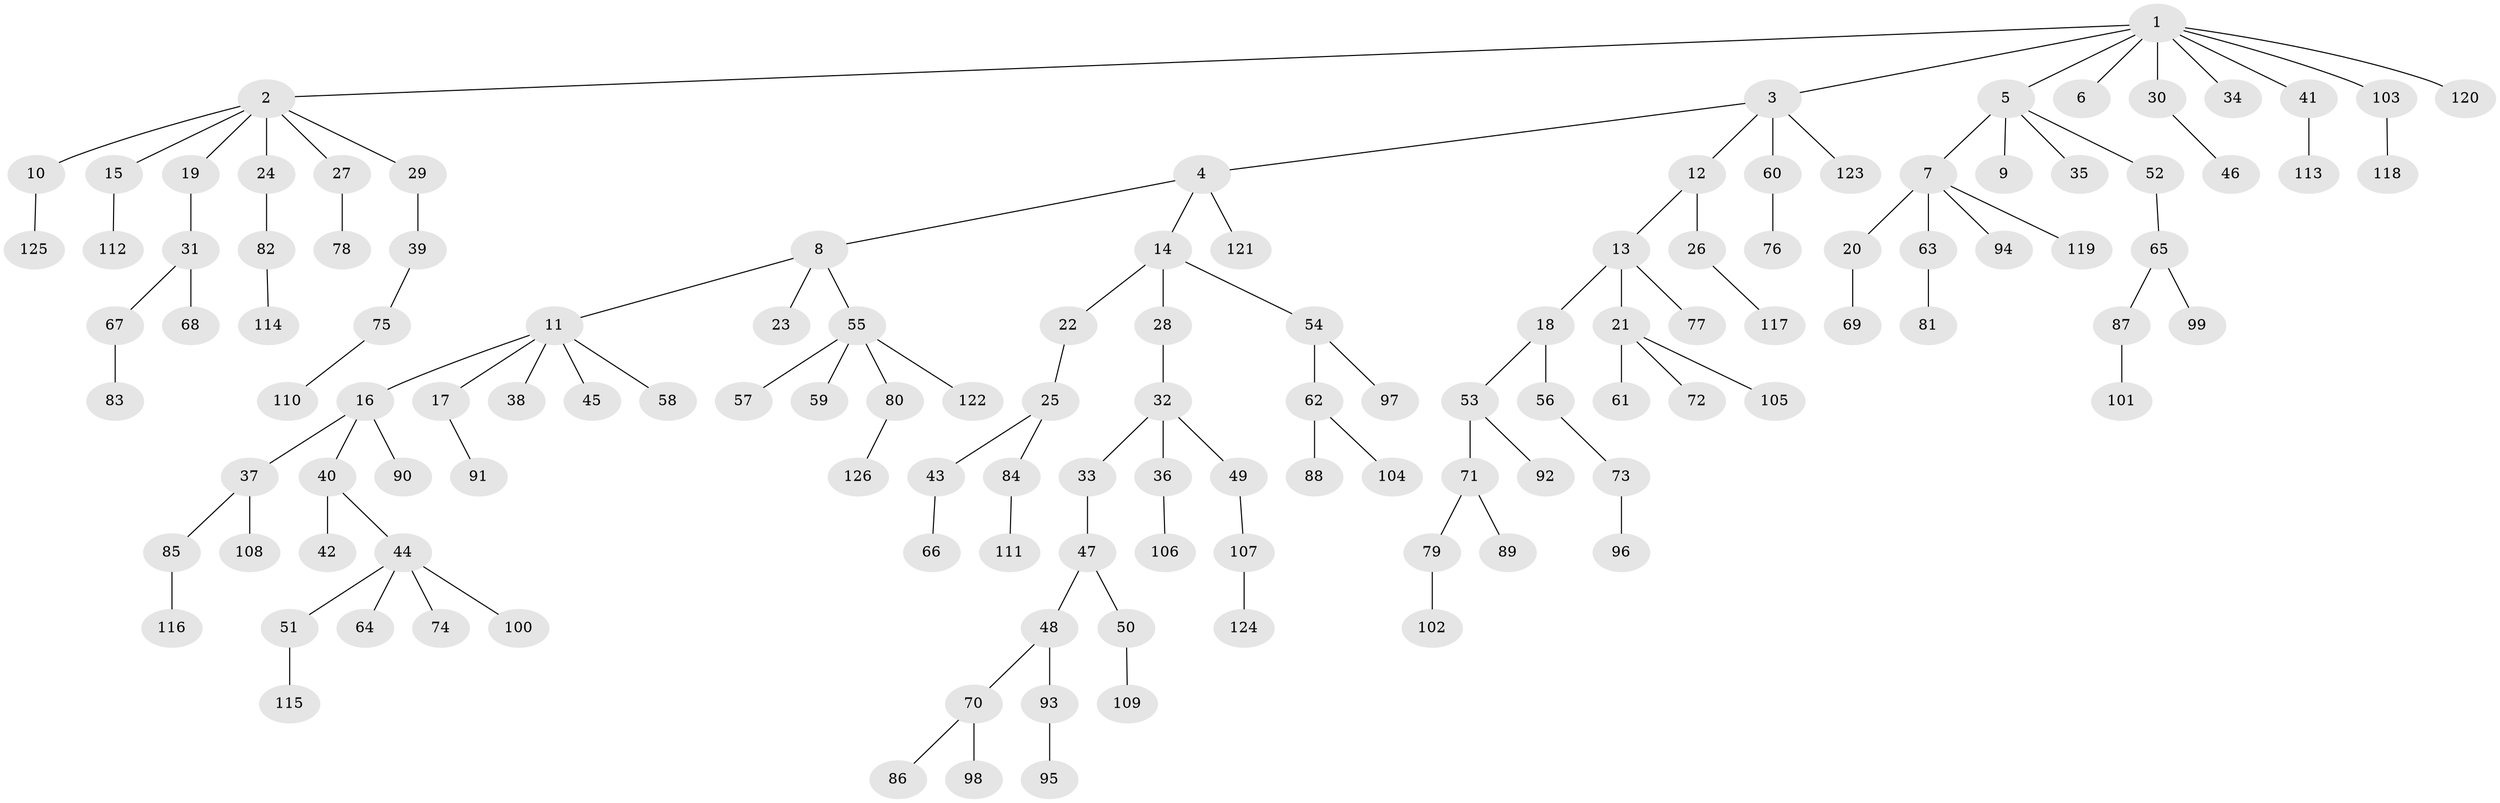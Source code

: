 // Generated by graph-tools (version 1.1) at 2025/36/03/09/25 02:36:41]
// undirected, 126 vertices, 125 edges
graph export_dot {
graph [start="1"]
  node [color=gray90,style=filled];
  1;
  2;
  3;
  4;
  5;
  6;
  7;
  8;
  9;
  10;
  11;
  12;
  13;
  14;
  15;
  16;
  17;
  18;
  19;
  20;
  21;
  22;
  23;
  24;
  25;
  26;
  27;
  28;
  29;
  30;
  31;
  32;
  33;
  34;
  35;
  36;
  37;
  38;
  39;
  40;
  41;
  42;
  43;
  44;
  45;
  46;
  47;
  48;
  49;
  50;
  51;
  52;
  53;
  54;
  55;
  56;
  57;
  58;
  59;
  60;
  61;
  62;
  63;
  64;
  65;
  66;
  67;
  68;
  69;
  70;
  71;
  72;
  73;
  74;
  75;
  76;
  77;
  78;
  79;
  80;
  81;
  82;
  83;
  84;
  85;
  86;
  87;
  88;
  89;
  90;
  91;
  92;
  93;
  94;
  95;
  96;
  97;
  98;
  99;
  100;
  101;
  102;
  103;
  104;
  105;
  106;
  107;
  108;
  109;
  110;
  111;
  112;
  113;
  114;
  115;
  116;
  117;
  118;
  119;
  120;
  121;
  122;
  123;
  124;
  125;
  126;
  1 -- 2;
  1 -- 3;
  1 -- 5;
  1 -- 6;
  1 -- 30;
  1 -- 34;
  1 -- 41;
  1 -- 103;
  1 -- 120;
  2 -- 10;
  2 -- 15;
  2 -- 19;
  2 -- 24;
  2 -- 27;
  2 -- 29;
  3 -- 4;
  3 -- 12;
  3 -- 60;
  3 -- 123;
  4 -- 8;
  4 -- 14;
  4 -- 121;
  5 -- 7;
  5 -- 9;
  5 -- 35;
  5 -- 52;
  7 -- 20;
  7 -- 63;
  7 -- 94;
  7 -- 119;
  8 -- 11;
  8 -- 23;
  8 -- 55;
  10 -- 125;
  11 -- 16;
  11 -- 17;
  11 -- 38;
  11 -- 45;
  11 -- 58;
  12 -- 13;
  12 -- 26;
  13 -- 18;
  13 -- 21;
  13 -- 77;
  14 -- 22;
  14 -- 28;
  14 -- 54;
  15 -- 112;
  16 -- 37;
  16 -- 40;
  16 -- 90;
  17 -- 91;
  18 -- 53;
  18 -- 56;
  19 -- 31;
  20 -- 69;
  21 -- 61;
  21 -- 72;
  21 -- 105;
  22 -- 25;
  24 -- 82;
  25 -- 43;
  25 -- 84;
  26 -- 117;
  27 -- 78;
  28 -- 32;
  29 -- 39;
  30 -- 46;
  31 -- 67;
  31 -- 68;
  32 -- 33;
  32 -- 36;
  32 -- 49;
  33 -- 47;
  36 -- 106;
  37 -- 85;
  37 -- 108;
  39 -- 75;
  40 -- 42;
  40 -- 44;
  41 -- 113;
  43 -- 66;
  44 -- 51;
  44 -- 64;
  44 -- 74;
  44 -- 100;
  47 -- 48;
  47 -- 50;
  48 -- 70;
  48 -- 93;
  49 -- 107;
  50 -- 109;
  51 -- 115;
  52 -- 65;
  53 -- 71;
  53 -- 92;
  54 -- 62;
  54 -- 97;
  55 -- 57;
  55 -- 59;
  55 -- 80;
  55 -- 122;
  56 -- 73;
  60 -- 76;
  62 -- 88;
  62 -- 104;
  63 -- 81;
  65 -- 87;
  65 -- 99;
  67 -- 83;
  70 -- 86;
  70 -- 98;
  71 -- 79;
  71 -- 89;
  73 -- 96;
  75 -- 110;
  79 -- 102;
  80 -- 126;
  82 -- 114;
  84 -- 111;
  85 -- 116;
  87 -- 101;
  93 -- 95;
  103 -- 118;
  107 -- 124;
}
